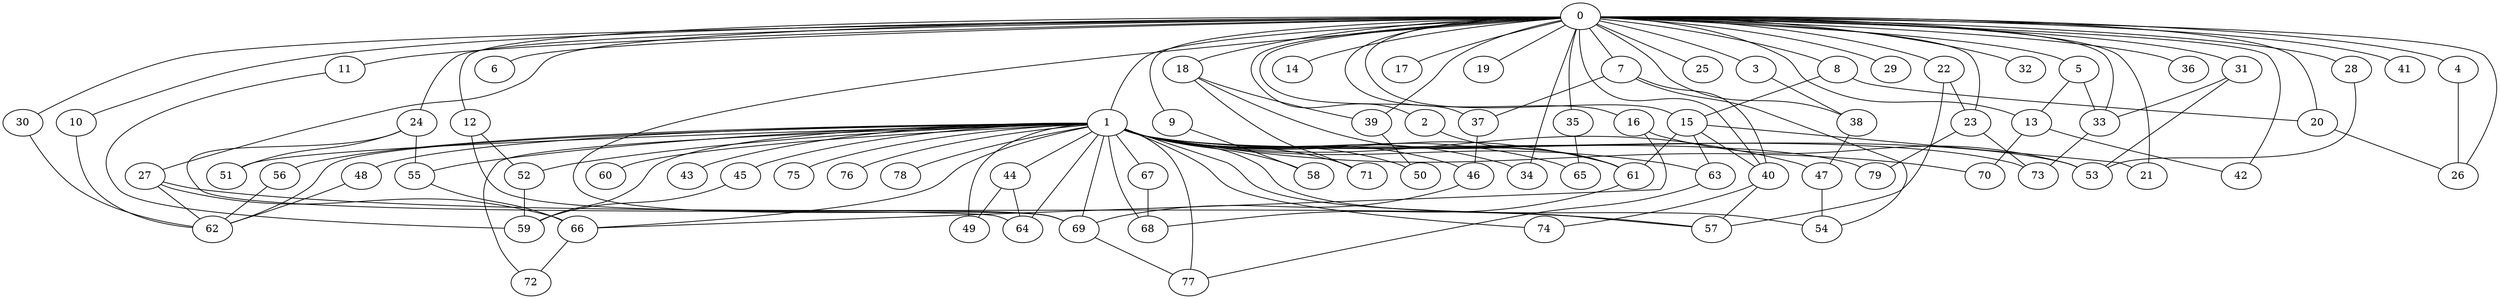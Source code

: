 
graph graphname {
    0 -- 1
0 -- 2
0 -- 3
0 -- 4
0 -- 5
0 -- 6
0 -- 7
0 -- 8
0 -- 9
0 -- 10
0 -- 11
0 -- 12
0 -- 13
0 -- 14
0 -- 15
0 -- 16
0 -- 17
0 -- 18
0 -- 19
0 -- 20
0 -- 21
0 -- 22
0 -- 23
0 -- 24
0 -- 25
0 -- 26
0 -- 27
0 -- 28
0 -- 29
0 -- 30
0 -- 31
0 -- 32
0 -- 33
0 -- 34
0 -- 35
0 -- 36
0 -- 37
0 -- 38
0 -- 39
0 -- 40
0 -- 41
0 -- 42
0 -- 69
1 -- 43
1 -- 44
1 -- 45
1 -- 46
1 -- 47
1 -- 48
1 -- 49
1 -- 50
1 -- 51
1 -- 52
1 -- 53
1 -- 54
1 -- 55
1 -- 56
1 -- 57
1 -- 58
1 -- 59
1 -- 60
1 -- 61
1 -- 62
1 -- 63
1 -- 64
1 -- 65
1 -- 66
1 -- 67
1 -- 68
1 -- 69
1 -- 70
1 -- 71
1 -- 72
1 -- 73
1 -- 74
1 -- 75
1 -- 76
1 -- 77
1 -- 78
1 -- 79
1 -- 34
2 -- 61
3 -- 38
4 -- 26
5 -- 13
5 -- 33
7 -- 54
7 -- 37
7 -- 40
8 -- 20
8 -- 15
9 -- 58
10 -- 62
11 -- 59
12 -- 69
12 -- 52
13 -- 70
13 -- 42
15 -- 61
15 -- 21
15 -- 63
15 -- 40
16 -- 53
16 -- 66
18 -- 71
18 -- 39
18 -- 61
20 -- 26
22 -- 23
22 -- 57
23 -- 73
23 -- 79
24 -- 55
24 -- 51
24 -- 64
27 -- 57
27 -- 62
27 -- 66
28 -- 53
30 -- 62
31 -- 53
31 -- 33
33 -- 73
35 -- 65
37 -- 46
38 -- 47
39 -- 50
40 -- 57
40 -- 74
44 -- 49
44 -- 64
45 -- 59
46 -- 69
47 -- 54
48 -- 62
52 -- 59
55 -- 66
56 -- 62
61 -- 68
63 -- 77
66 -- 72
67 -- 68
69 -- 77

}
